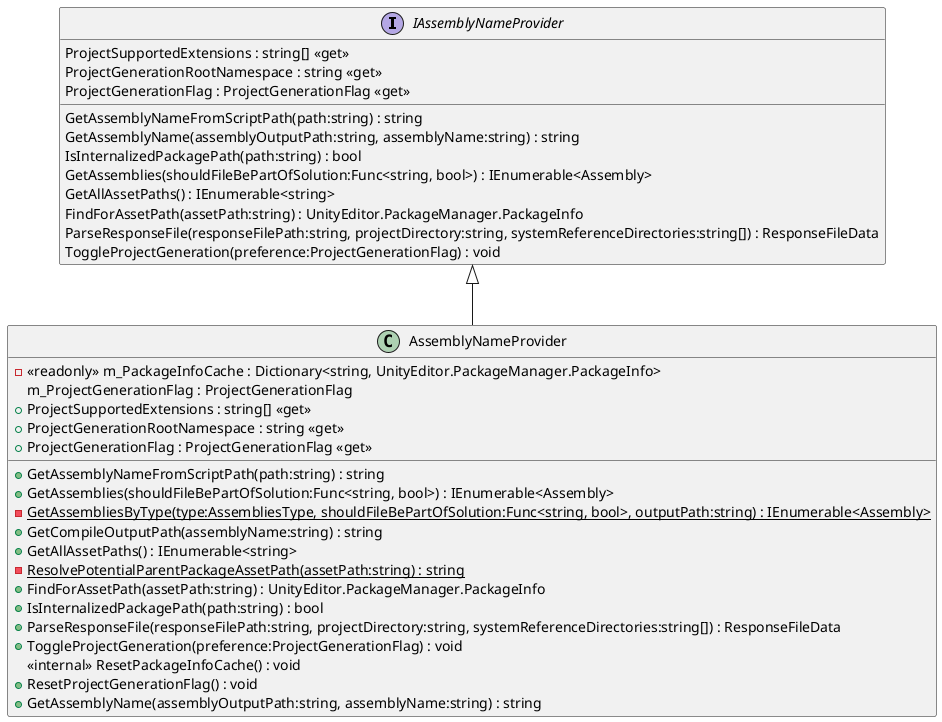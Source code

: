 @startuml
interface IAssemblyNameProvider {
    ProjectSupportedExtensions : string[] <<get>>
    ProjectGenerationRootNamespace : string <<get>>
    ProjectGenerationFlag : ProjectGenerationFlag <<get>>
    GetAssemblyNameFromScriptPath(path:string) : string
    GetAssemblyName(assemblyOutputPath:string, assemblyName:string) : string
    IsInternalizedPackagePath(path:string) : bool
    GetAssemblies(shouldFileBePartOfSolution:Func<string, bool>) : IEnumerable<Assembly>
    GetAllAssetPaths() : IEnumerable<string>
    FindForAssetPath(assetPath:string) : UnityEditor.PackageManager.PackageInfo
    ParseResponseFile(responseFilePath:string, projectDirectory:string, systemReferenceDirectories:string[]) : ResponseFileData
    ToggleProjectGeneration(preference:ProjectGenerationFlag) : void
}
class AssemblyNameProvider {
    - <<readonly>> m_PackageInfoCache : Dictionary<string, UnityEditor.PackageManager.PackageInfo>
    m_ProjectGenerationFlag : ProjectGenerationFlag
    + ProjectSupportedExtensions : string[] <<get>>
    + ProjectGenerationRootNamespace : string <<get>>
    + ProjectGenerationFlag : ProjectGenerationFlag <<get>>
    + GetAssemblyNameFromScriptPath(path:string) : string
    + GetAssemblies(shouldFileBePartOfSolution:Func<string, bool>) : IEnumerable<Assembly>
    - {static} GetAssembliesByType(type:AssembliesType, shouldFileBePartOfSolution:Func<string, bool>, outputPath:string) : IEnumerable<Assembly>
    + GetCompileOutputPath(assemblyName:string) : string
    + GetAllAssetPaths() : IEnumerable<string>
    - {static} ResolvePotentialParentPackageAssetPath(assetPath:string) : string
    + FindForAssetPath(assetPath:string) : UnityEditor.PackageManager.PackageInfo
    + IsInternalizedPackagePath(path:string) : bool
    + ParseResponseFile(responseFilePath:string, projectDirectory:string, systemReferenceDirectories:string[]) : ResponseFileData
    + ToggleProjectGeneration(preference:ProjectGenerationFlag) : void
    <<internal>> ResetPackageInfoCache() : void
    + ResetProjectGenerationFlag() : void
    + GetAssemblyName(assemblyOutputPath:string, assemblyName:string) : string
}
IAssemblyNameProvider <|-- AssemblyNameProvider
@enduml
